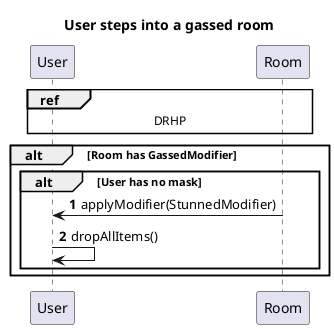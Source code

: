 @startuml
'https://plantuml.com/sequence-diagram
title User steps into a gassed room
autonumber

participant "User" as U
participant "Room" as R

ref over U, R: DRHP
alt Room has GassedModifier
    alt User has no mask
        R -> U: applyModifier(StunnedModifier)
        U -> U: dropAllItems()
    end
end
@enduml